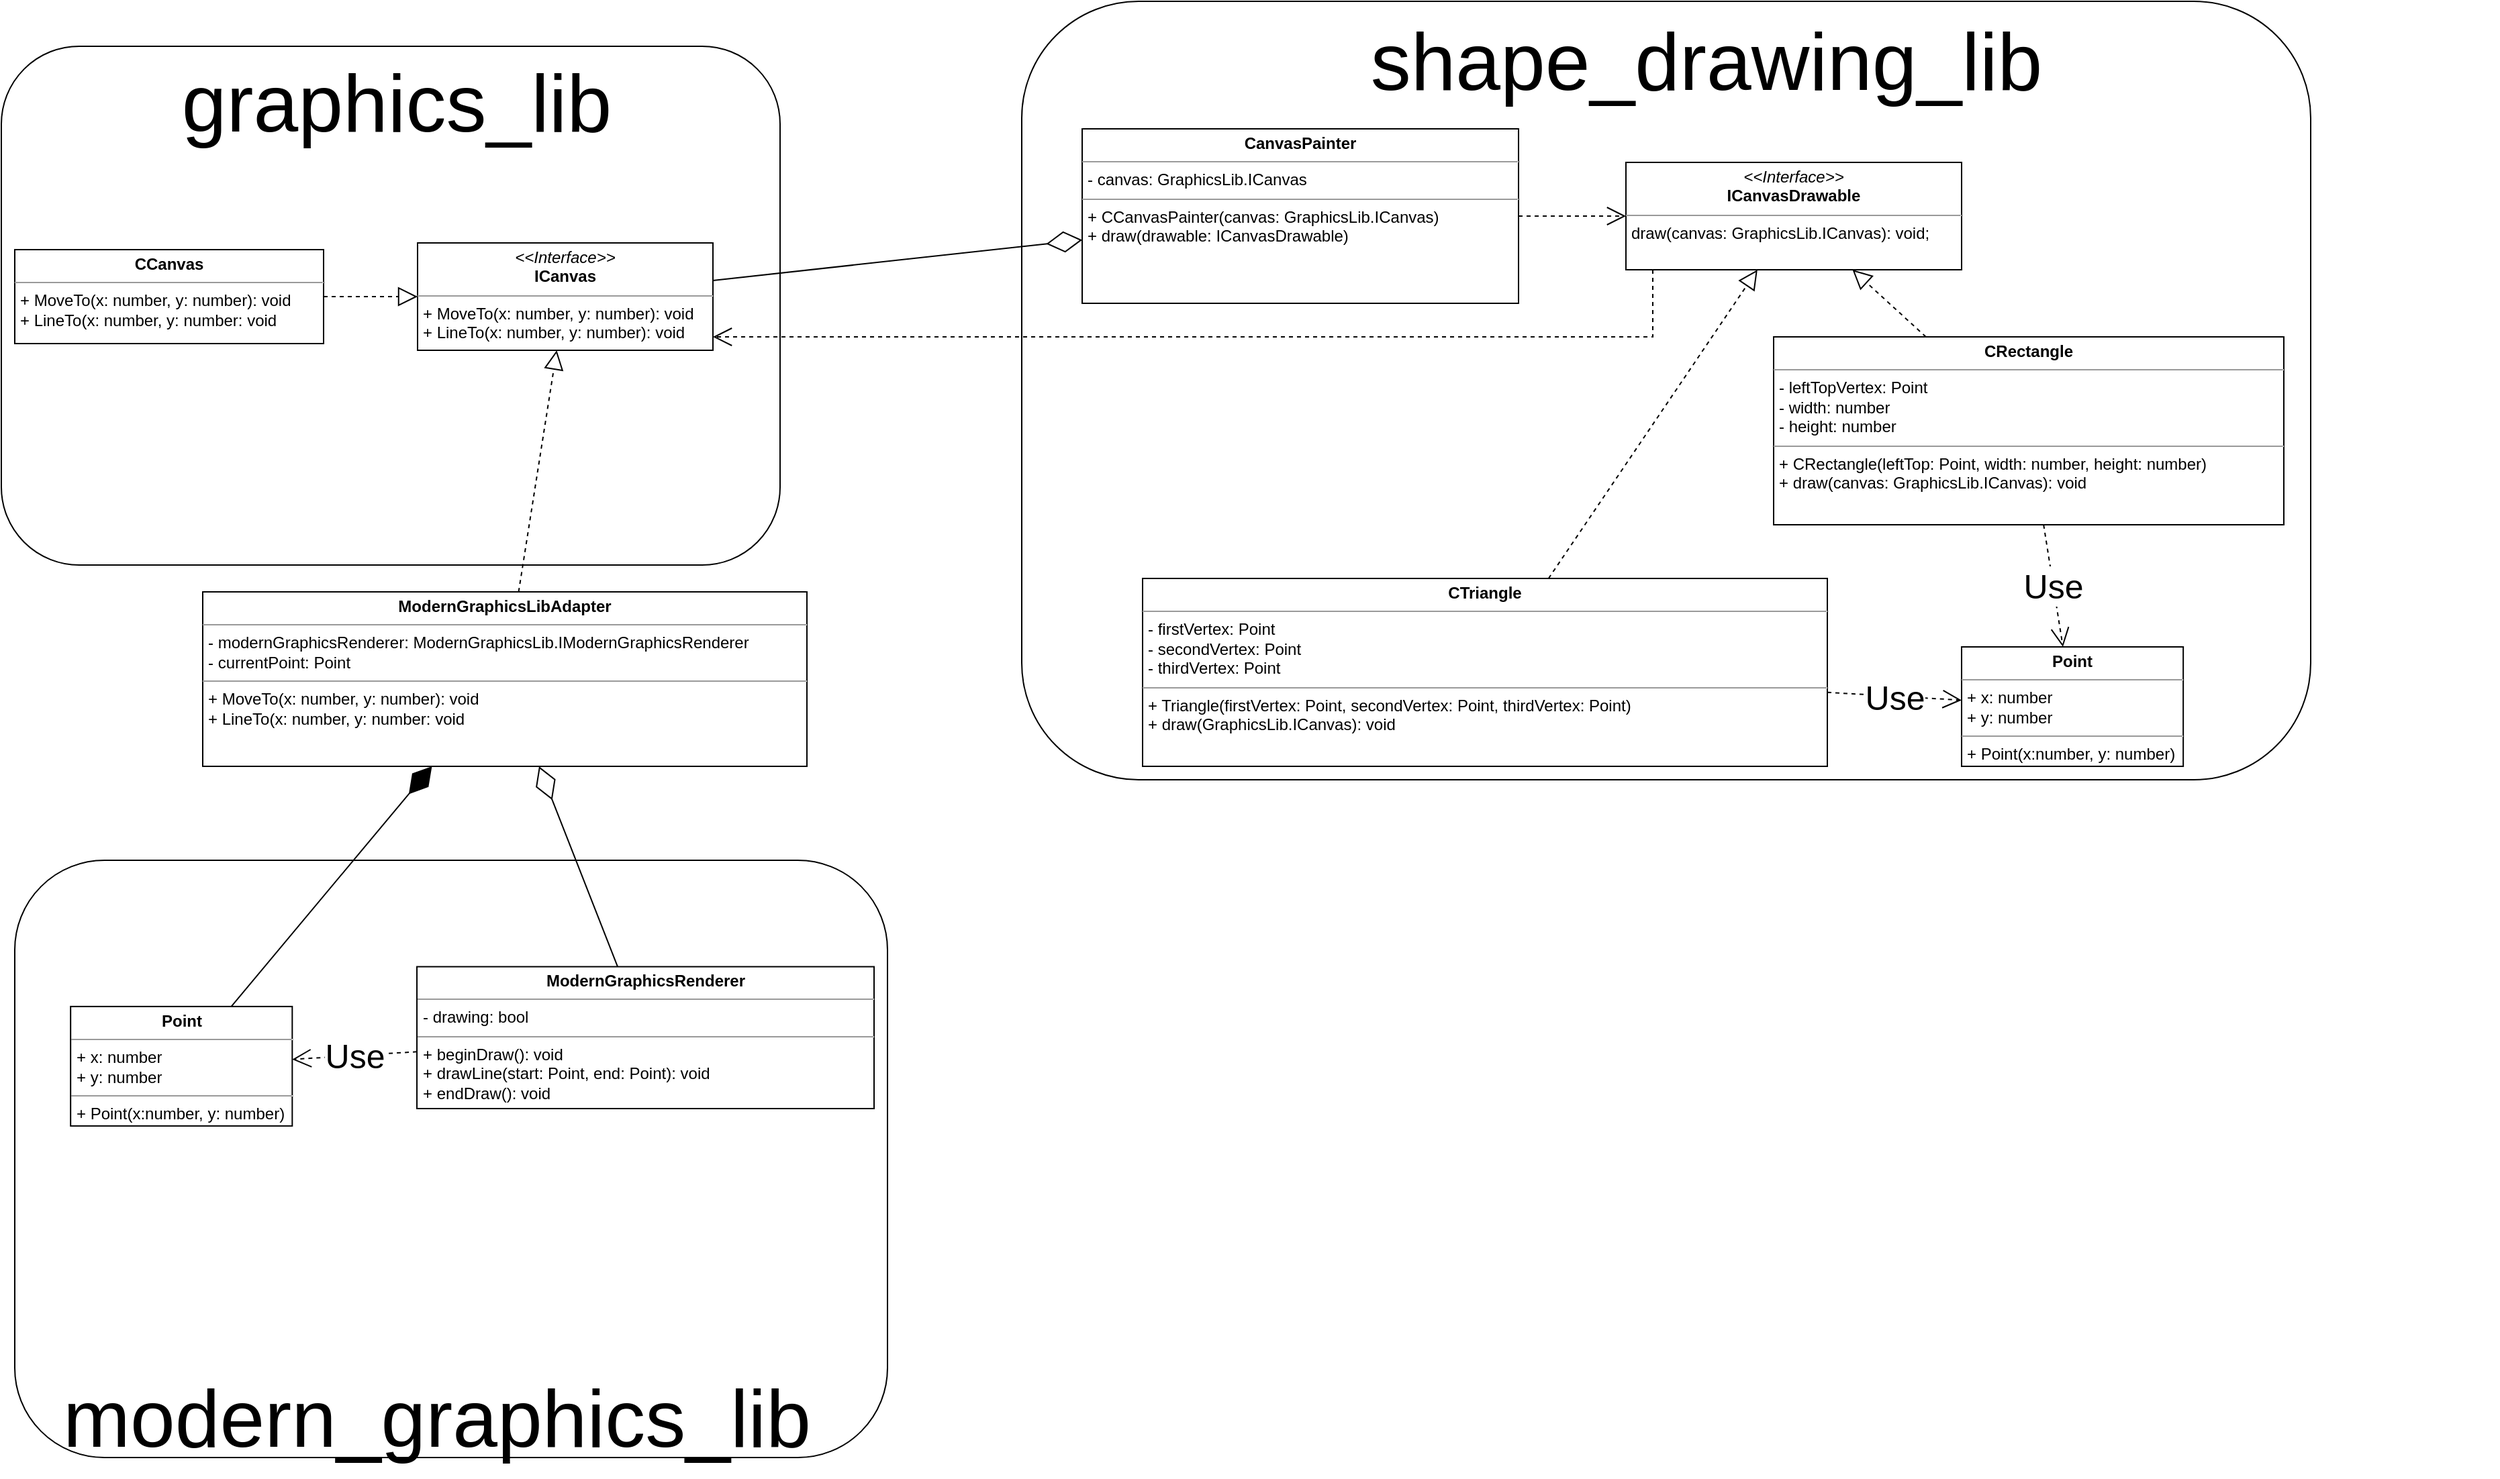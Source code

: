 <mxfile version="22.0.8" type="device">
  <diagram name="Страница 1" id="muXXL4Ey7mvd0Wbdjn9m">
    <mxGraphModel dx="1221" dy="1782" grid="1" gridSize="10" guides="1" tooltips="1" connect="1" arrows="1" fold="1" page="1" pageScale="1" pageWidth="827" pageHeight="1169" math="0" shadow="0">
      <root>
        <mxCell id="0" />
        <mxCell id="1" parent="0" />
        <mxCell id="a79Gw9A_JN4MdzGQVX5V-1" value="&lt;p style=&quot;margin: 0px ; margin-top: 4px ; text-align: center&quot;&gt;&lt;b&gt;ModernGraphicsLibAdapter&lt;/b&gt;&lt;br&gt;&lt;/p&gt;&lt;hr size=&quot;1&quot;&gt;&lt;p style=&quot;margin: 0px ; margin-left: 4px&quot;&gt;- modernGraphicsRenderer: ModernGraphicsLib.IModernGraphicsRenderer&lt;/p&gt;&lt;p style=&quot;margin: 0px ; margin-left: 4px&quot;&gt;- currentPoint: Point&amp;nbsp;&lt;/p&gt;&lt;hr size=&quot;1&quot;&gt;&lt;p style=&quot;margin: 0px 0px 0px 4px&quot;&gt;+ MoveTo(x: number, y: number): void&lt;br&gt;&lt;/p&gt;&lt;p style=&quot;margin: 0px 0px 0px 4px&quot;&gt;+ LineTo(x: number, y: number: void&lt;br&gt;&lt;/p&gt;" style="verticalAlign=top;align=left;overflow=fill;fontSize=12;fontFamily=Helvetica;html=1;" parent="1" vertex="1">
          <mxGeometry x="160" y="410" width="450" height="130" as="geometry" />
        </mxCell>
        <mxCell id="a79Gw9A_JN4MdzGQVX5V-2" value="" style="group" parent="1" vertex="1" connectable="0">
          <mxGeometry x="10" y="10" width="590" height="380" as="geometry" />
        </mxCell>
        <mxCell id="a79Gw9A_JN4MdzGQVX5V-3" value="" style="rounded=1;whiteSpace=wrap;html=1;" parent="a79Gw9A_JN4MdzGQVX5V-2" vertex="1">
          <mxGeometry y="-6.55" width="580" height="386.55" as="geometry" />
        </mxCell>
        <mxCell id="a79Gw9A_JN4MdzGQVX5V-4" value="graphics_lib" style="text;html=1;strokeColor=none;fillColor=none;align=center;verticalAlign=middle;whiteSpace=wrap;rounded=0;fontSize=60;" parent="a79Gw9A_JN4MdzGQVX5V-2" vertex="1">
          <mxGeometry x="178.372" y="6.552" width="233.256" height="58.966" as="geometry" />
        </mxCell>
        <mxCell id="a79Gw9A_JN4MdzGQVX5V-5" value="&lt;p style=&quot;margin: 0px ; margin-top: 4px ; text-align: center&quot;&gt;&lt;i&gt;&amp;lt;&amp;lt;Interface&amp;gt;&amp;gt;&lt;/i&gt;&lt;br&gt;&lt;b&gt;ICanvas&lt;/b&gt;&lt;/p&gt;&lt;hr size=&quot;1&quot;&gt;&lt;p style=&quot;margin: 0px ; margin-left: 4px&quot;&gt;+ MoveTo(x: number, y: number)&lt;span&gt;: void&lt;/span&gt;&lt;/p&gt;&lt;p style=&quot;margin: 0px ; margin-left: 4px&quot;&gt;+ LineTo(x: number, y: number): void&lt;/p&gt;" style="verticalAlign=top;align=left;overflow=fill;fontSize=12;fontFamily=Helvetica;html=1;" parent="a79Gw9A_JN4MdzGQVX5V-2" vertex="1">
          <mxGeometry x="310" y="140" width="220" height="80" as="geometry" />
        </mxCell>
        <mxCell id="a79Gw9A_JN4MdzGQVX5V-6" value="" style="endArrow=block;dashed=1;endFill=0;endSize=12;html=1;rounded=0;fontSize=25;" parent="a79Gw9A_JN4MdzGQVX5V-2" source="a79Gw9A_JN4MdzGQVX5V-7" target="a79Gw9A_JN4MdzGQVX5V-5" edge="1">
          <mxGeometry width="160" relative="1" as="geometry">
            <mxPoint x="-123.488" y="140.862" as="sourcePoint" />
            <mxPoint x="-13.721" y="140.862" as="targetPoint" />
          </mxGeometry>
        </mxCell>
        <mxCell id="a79Gw9A_JN4MdzGQVX5V-7" value="&lt;p style=&quot;margin: 0px ; margin-top: 4px ; text-align: center&quot;&gt;&lt;b&gt;CCanvas&lt;br&gt;&lt;/b&gt;&lt;/p&gt;&lt;hr size=&quot;1&quot;&gt;&lt;p style=&quot;margin: 0px 0px 0px 4px&quot;&gt;+ MoveTo(x: number, y: number): void&lt;/p&gt;&lt;p style=&quot;margin: 0px 0px 0px 4px&quot;&gt;+ LineTo(x: number, y: number: void&lt;/p&gt;" style="verticalAlign=top;align=left;overflow=fill;fontSize=12;fontFamily=Helvetica;html=1;" parent="a79Gw9A_JN4MdzGQVX5V-2" vertex="1">
          <mxGeometry x="10" y="145" width="230" height="70" as="geometry" />
        </mxCell>
        <mxCell id="a79Gw9A_JN4MdzGQVX5V-8" value="" style="endArrow=block;dashed=1;endFill=0;endSize=12;html=1;rounded=0;fontSize=25;" parent="1" source="a79Gw9A_JN4MdzGQVX5V-1" target="a79Gw9A_JN4MdzGQVX5V-5" edge="1">
          <mxGeometry width="160" relative="1" as="geometry">
            <mxPoint x="1080" y="500" as="sourcePoint" />
            <mxPoint x="1240" y="500" as="targetPoint" />
          </mxGeometry>
        </mxCell>
        <mxCell id="a79Gw9A_JN4MdzGQVX5V-17" value="t" style="group" parent="1" vertex="1" connectable="0">
          <mxGeometry x="770" y="-30" width="1100" height="580" as="geometry" />
        </mxCell>
        <mxCell id="a79Gw9A_JN4MdzGQVX5V-18" value="" style="rounded=1;whiteSpace=wrap;html=1;" parent="a79Gw9A_JN4MdzGQVX5V-17" vertex="1">
          <mxGeometry width="960" height="580" as="geometry" />
        </mxCell>
        <mxCell id="a79Gw9A_JN4MdzGQVX5V-19" value="shape_drawing_lib" style="text;html=1;strokeColor=none;fillColor=none;align=center;verticalAlign=middle;whiteSpace=wrap;rounded=0;fontSize=60;" parent="a79Gw9A_JN4MdzGQVX5V-17" vertex="1">
          <mxGeometry x="250" width="520" height="90" as="geometry" />
        </mxCell>
        <mxCell id="a79Gw9A_JN4MdzGQVX5V-20" value="&lt;p style=&quot;margin: 0px ; margin-top: 4px ; text-align: center&quot;&gt;&lt;i&gt;&amp;lt;&amp;lt;Interface&amp;gt;&amp;gt;&lt;/i&gt;&lt;br&gt;&lt;b&gt;ICanvasDrawable&lt;/b&gt;&lt;/p&gt;&lt;hr size=&quot;1&quot;&gt;&lt;p style=&quot;margin: 0px ; margin-left: 4px&quot;&gt;draw(canvas: GraphicsLib.ICanvas): void;&lt;br&gt;&lt;/p&gt;" style="verticalAlign=top;align=left;overflow=fill;fontSize=12;fontFamily=Helvetica;html=1;" parent="a79Gw9A_JN4MdzGQVX5V-17" vertex="1">
          <mxGeometry x="450" y="120" width="250" height="80" as="geometry" />
        </mxCell>
        <mxCell id="a79Gw9A_JN4MdzGQVX5V-22" value="&lt;p style=&quot;margin: 0px ; margin-top: 4px ; text-align: center&quot;&gt;&lt;b&gt;CTriangle&lt;/b&gt;&lt;/p&gt;&lt;hr size=&quot;1&quot;&gt;&lt;p style=&quot;margin: 0px ; margin-left: 4px&quot;&gt;- firstVertex: Point&lt;/p&gt;&lt;p style=&quot;margin: 0px ; margin-left: 4px&quot;&gt;- secondVertex: Point&lt;br&gt;&lt;/p&gt;&lt;p style=&quot;margin: 0px ; margin-left: 4px&quot;&gt;- thirdVertex: Point&lt;br&gt;&lt;/p&gt;&lt;hr size=&quot;1&quot;&gt;&lt;p style=&quot;margin: 0px ; margin-left: 4px&quot;&gt;+ Triangle(firstVertex: Point, secondVertex: Point, thirdVertex: Point)&lt;/p&gt;&lt;p style=&quot;margin: 0px ; margin-left: 4px&quot;&gt;+ draw(GraphicsLib.ICanvas): void&lt;/p&gt;" style="verticalAlign=top;align=left;overflow=fill;fontSize=12;fontFamily=Helvetica;html=1;" parent="a79Gw9A_JN4MdzGQVX5V-17" vertex="1">
          <mxGeometry x="90" y="430" width="510" height="140" as="geometry" />
        </mxCell>
        <mxCell id="a79Gw9A_JN4MdzGQVX5V-23" value="&lt;p style=&quot;margin: 0px ; margin-top: 4px ; text-align: center&quot;&gt;&lt;b&gt;CRectangle&lt;/b&gt;&lt;/p&gt;&lt;hr size=&quot;1&quot;&gt;&lt;p style=&quot;margin: 0px ; margin-left: 4px&quot;&gt;- leftTopVertex: Point&lt;/p&gt;&lt;p style=&quot;margin: 0px ; margin-left: 4px&quot;&gt;- width: number&lt;br&gt;&lt;/p&gt;&lt;p style=&quot;margin: 0px ; margin-left: 4px&quot;&gt;- height: number&lt;br&gt;&lt;/p&gt;&lt;hr size=&quot;1&quot;&gt;&lt;p style=&quot;margin: 0px ; margin-left: 4px&quot;&gt;+ CRectangle(leftTop: Point, width: number, height: number)&lt;/p&gt;&lt;p style=&quot;margin: 0px ; margin-left: 4px&quot;&gt;+ draw(canvas: GraphicsLib.ICanvas): void&lt;/p&gt;" style="verticalAlign=top;align=left;overflow=fill;fontSize=12;fontFamily=Helvetica;html=1;" parent="a79Gw9A_JN4MdzGQVX5V-17" vertex="1">
          <mxGeometry x="560" y="250" width="380" height="140" as="geometry" />
        </mxCell>
        <mxCell id="a79Gw9A_JN4MdzGQVX5V-24" style="edgeStyle=orthogonalEdgeStyle;rounded=0;orthogonalLoop=1;jettySize=auto;html=1;exitX=0.5;exitY=1;exitDx=0;exitDy=0;fontSize=25;" parent="a79Gw9A_JN4MdzGQVX5V-17" edge="1">
          <mxGeometry relative="1" as="geometry">
            <mxPoint x="770" y="545" as="sourcePoint" />
            <mxPoint x="770" y="545" as="targetPoint" />
          </mxGeometry>
        </mxCell>
        <mxCell id="a79Gw9A_JN4MdzGQVX5V-25" value="&lt;p style=&quot;margin: 0px ; margin-top: 4px ; text-align: center&quot;&gt;&lt;b&gt;CanvasPainter&lt;/b&gt;&lt;br&gt;&lt;/p&gt;&lt;hr size=&quot;1&quot;&gt;&lt;p style=&quot;margin: 0px ; margin-left: 4px&quot;&gt;- canvas: GraphicsLib.ICanvas&lt;/p&gt;&lt;hr size=&quot;1&quot;&gt;&lt;p style=&quot;margin: 0px ; margin-left: 4px&quot;&gt;+ CCanvasPainter(canvas: GraphicsLib.ICanvas)&lt;/p&gt;&lt;p style=&quot;margin: 0px ; margin-left: 4px&quot;&gt;+ draw(drawable: ICanvasDrawable)&lt;/p&gt;" style="verticalAlign=top;align=left;overflow=fill;fontSize=12;fontFamily=Helvetica;html=1;" parent="a79Gw9A_JN4MdzGQVX5V-17" vertex="1">
          <mxGeometry x="45" y="95" width="325" height="130" as="geometry" />
        </mxCell>
        <mxCell id="a79Gw9A_JN4MdzGQVX5V-26" value="" style="endArrow=open;endSize=12;dashed=1;html=1;rounded=0;fontSize=25;" parent="a79Gw9A_JN4MdzGQVX5V-17" source="a79Gw9A_JN4MdzGQVX5V-25" target="a79Gw9A_JN4MdzGQVX5V-20" edge="1">
          <mxGeometry width="160" relative="1" as="geometry">
            <mxPoint x="370" y="10" as="sourcePoint" />
            <mxPoint x="530" y="10" as="targetPoint" />
          </mxGeometry>
        </mxCell>
        <mxCell id="a79Gw9A_JN4MdzGQVX5V-27" value="" style="endArrow=block;dashed=1;endFill=0;endSize=12;html=1;rounded=0;fontSize=25;" parent="a79Gw9A_JN4MdzGQVX5V-17" source="a79Gw9A_JN4MdzGQVX5V-22" target="a79Gw9A_JN4MdzGQVX5V-20" edge="1">
          <mxGeometry width="160" relative="1" as="geometry">
            <mxPoint x="430" y="330" as="sourcePoint" />
            <mxPoint x="590" y="330" as="targetPoint" />
          </mxGeometry>
        </mxCell>
        <mxCell id="a79Gw9A_JN4MdzGQVX5V-28" value="" style="endArrow=block;dashed=1;endFill=0;endSize=12;html=1;rounded=0;fontSize=25;" parent="a79Gw9A_JN4MdzGQVX5V-17" source="a79Gw9A_JN4MdzGQVX5V-23" target="a79Gw9A_JN4MdzGQVX5V-20" edge="1">
          <mxGeometry width="160" relative="1" as="geometry">
            <mxPoint x="191" y="450" as="sourcePoint" />
            <mxPoint x="691.571" y="210" as="targetPoint" />
          </mxGeometry>
        </mxCell>
        <mxCell id="a79Gw9A_JN4MdzGQVX5V-29" value="Use" style="endArrow=open;endSize=12;dashed=1;html=1;rounded=0;fontSize=25;" parent="a79Gw9A_JN4MdzGQVX5V-17" source="a79Gw9A_JN4MdzGQVX5V-23" target="fj8lOmAtx6cA9qwa9dUu-8" edge="1">
          <mxGeometry width="160" relative="1" as="geometry">
            <mxPoint x="560" y="439.998" as="sourcePoint" />
            <mxPoint x="766.316" y="475" as="targetPoint" />
          </mxGeometry>
        </mxCell>
        <mxCell id="a79Gw9A_JN4MdzGQVX5V-30" value="Use" style="endArrow=open;endSize=12;dashed=1;html=1;rounded=0;fontSize=25;" parent="a79Gw9A_JN4MdzGQVX5V-17" source="a79Gw9A_JN4MdzGQVX5V-22" target="fj8lOmAtx6cA9qwa9dUu-8" edge="1">
          <mxGeometry width="160" relative="1" as="geometry">
            <mxPoint x="450" y="439.17" as="sourcePoint" />
            <mxPoint x="690" y="508.118" as="targetPoint" />
          </mxGeometry>
        </mxCell>
        <mxCell id="fj8lOmAtx6cA9qwa9dUu-8" value="&lt;p style=&quot;margin: 0px ; margin-top: 4px ; text-align: center&quot;&gt;&lt;b&gt;Point&lt;/b&gt;&lt;/p&gt;&lt;hr size=&quot;1&quot;&gt;&lt;p style=&quot;margin: 0px ; margin-left: 4px&quot;&gt;+ x: number&lt;/p&gt;&lt;p style=&quot;margin: 0px ; margin-left: 4px&quot;&gt;+ y: number&lt;/p&gt;&lt;hr size=&quot;1&quot;&gt;&lt;p style=&quot;margin: 0px ; margin-left: 4px&quot;&gt;+ Point(x:number, y: number)&lt;/p&gt;" style="verticalAlign=top;align=left;overflow=fill;fontSize=12;fontFamily=Helvetica;html=1;" parent="a79Gw9A_JN4MdzGQVX5V-17" vertex="1">
          <mxGeometry x="699.997" y="481.004" width="165.079" height="89" as="geometry" />
        </mxCell>
        <mxCell id="a79Gw9A_JN4MdzGQVX5V-31" value="" style="endArrow=diamondThin;endFill=0;endSize=24;html=1;rounded=0;fontSize=25;" parent="1" source="a79Gw9A_JN4MdzGQVX5V-5" target="a79Gw9A_JN4MdzGQVX5V-25" edge="1">
          <mxGeometry width="160" relative="1" as="geometry">
            <mxPoint x="1100" y="780" as="sourcePoint" />
            <mxPoint x="1260" y="780" as="targetPoint" />
          </mxGeometry>
        </mxCell>
        <mxCell id="fj8lOmAtx6cA9qwa9dUu-9" value="" style="group" parent="1" vertex="1" connectable="0">
          <mxGeometry x="10" y="625" width="650" height="445" as="geometry" />
        </mxCell>
        <mxCell id="fj8lOmAtx6cA9qwa9dUu-10" value="" style="rounded=1;whiteSpace=wrap;html=1;" parent="fj8lOmAtx6cA9qwa9dUu-9" vertex="1">
          <mxGeometry x="10" y="-15" width="650.0" height="445.0" as="geometry" />
        </mxCell>
        <mxCell id="fj8lOmAtx6cA9qwa9dUu-11" value="&lt;font style=&quot;font-size: 60px;&quot;&gt;modern_graphics_lib&lt;br&gt;&lt;/font&gt;" style="text;html=1;strokeColor=none;fillColor=none;align=center;verticalAlign=middle;whiteSpace=wrap;rounded=0;" parent="fj8lOmAtx6cA9qwa9dUu-9" vertex="1">
          <mxGeometry x="122.312" y="357.931" width="405.376" height="87.065" as="geometry" />
        </mxCell>
        <mxCell id="fj8lOmAtx6cA9qwa9dUu-12" value="&lt;p style=&quot;margin: 0px ; margin-top: 4px ; text-align: center&quot;&gt;&lt;b&gt;Point&lt;/b&gt;&lt;/p&gt;&lt;hr size=&quot;1&quot;&gt;&lt;p style=&quot;margin: 0px ; margin-left: 4px&quot;&gt;+ x: number&lt;/p&gt;&lt;p style=&quot;margin: 0px ; margin-left: 4px&quot;&gt;+ y: number&lt;/p&gt;&lt;hr size=&quot;1&quot;&gt;&lt;p style=&quot;margin: 0px ; margin-left: 4px&quot;&gt;+ Point(x:number, y: number)&lt;/p&gt;" style="verticalAlign=top;align=left;overflow=fill;fontSize=12;fontFamily=Helvetica;html=1;" parent="fj8lOmAtx6cA9qwa9dUu-9" vertex="1">
          <mxGeometry x="51.587" y="93.944" width="165.079" height="89" as="geometry" />
        </mxCell>
        <mxCell id="fj8lOmAtx6cA9qwa9dUu-13" value="&lt;p style=&quot;margin: 0px ; margin-top: 4px ; text-align: center&quot;&gt;&lt;b&gt;ModernGraphicsRenderer&lt;/b&gt;&lt;br&gt;&lt;/p&gt;&lt;hr size=&quot;1&quot;&gt;&lt;p style=&quot;margin: 0px ; margin-left: 4px&quot;&gt;&lt;span style=&quot;background-color: initial;&quot;&gt;- drawing: bool&lt;/span&gt;&lt;br&gt;&lt;/p&gt;&lt;hr size=&quot;1&quot;&gt;&lt;p style=&quot;margin: 0px ; margin-left: 4px&quot;&gt;&lt;span style=&quot;background-color: initial;&quot;&gt;+ beginDraw(): void&lt;/span&gt;&lt;br&gt;&lt;/p&gt;&lt;p style=&quot;margin: 0px ; margin-left: 4px&quot;&gt;+ drawLine(start: Point, end:&amp;nbsp;&lt;span&gt;Point): void&lt;/span&gt;&lt;/p&gt;&lt;p style=&quot;margin: 0px ; margin-left: 4px&quot;&gt;+ endDraw(): void&lt;/p&gt;" style="verticalAlign=top;align=left;overflow=fill;fontSize=12;fontFamily=Helvetica;html=1;" parent="fj8lOmAtx6cA9qwa9dUu-9" vertex="1">
          <mxGeometry x="309.52" y="64.28" width="340.48" height="105.72" as="geometry" />
        </mxCell>
        <mxCell id="fj8lOmAtx6cA9qwa9dUu-14" value="Use" style="endArrow=open;endSize=12;dashed=1;html=1;rounded=0;fontSize=25;" parent="fj8lOmAtx6cA9qwa9dUu-9" source="fj8lOmAtx6cA9qwa9dUu-13" target="fj8lOmAtx6cA9qwa9dUu-12" edge="1">
          <mxGeometry width="160" relative="1" as="geometry">
            <mxPoint x="2620.635" y="-240.806" as="sourcePoint" />
            <mxPoint x="2785.714" y="-247.221" as="targetPoint" />
          </mxGeometry>
        </mxCell>
        <mxCell id="a79Gw9A_JN4MdzGQVX5V-16" value="" style="endArrow=diamondThin;endFill=0;endSize=24;html=1;rounded=0;fontSize=25;" parent="1" source="fj8lOmAtx6cA9qwa9dUu-13" target="a79Gw9A_JN4MdzGQVX5V-1" edge="1">
          <mxGeometry width="160" relative="1" as="geometry">
            <mxPoint x="450.002" y="679.28" as="sourcePoint" />
            <mxPoint x="2090" y="430" as="targetPoint" />
          </mxGeometry>
        </mxCell>
        <mxCell id="a79Gw9A_JN4MdzGQVX5V-15" value="" style="endArrow=diamondThin;endFill=1;endSize=24;html=1;rounded=0;fontSize=25;" parent="1" source="fj8lOmAtx6cA9qwa9dUu-12" target="a79Gw9A_JN4MdzGQVX5V-1" edge="1">
          <mxGeometry width="160" relative="1" as="geometry">
            <mxPoint x="166.23" y="708.944" as="sourcePoint" />
            <mxPoint x="1970" y="390.004" as="targetPoint" />
          </mxGeometry>
        </mxCell>
        <mxCell id="izE2HQ1ChGOUNvUC8mlR-1" value="" style="endArrow=open;endSize=12;dashed=1;html=1;rounded=0;fontSize=25;edgeStyle=orthogonalEdgeStyle;" edge="1" parent="1" source="a79Gw9A_JN4MdzGQVX5V-20" target="a79Gw9A_JN4MdzGQVX5V-5">
          <mxGeometry width="160" relative="1" as="geometry">
            <mxPoint x="1170" y="180" as="sourcePoint" />
            <mxPoint x="1250" y="180" as="targetPoint" />
            <Array as="points">
              <mxPoint x="1240" y="220" />
            </Array>
          </mxGeometry>
        </mxCell>
      </root>
    </mxGraphModel>
  </diagram>
</mxfile>
